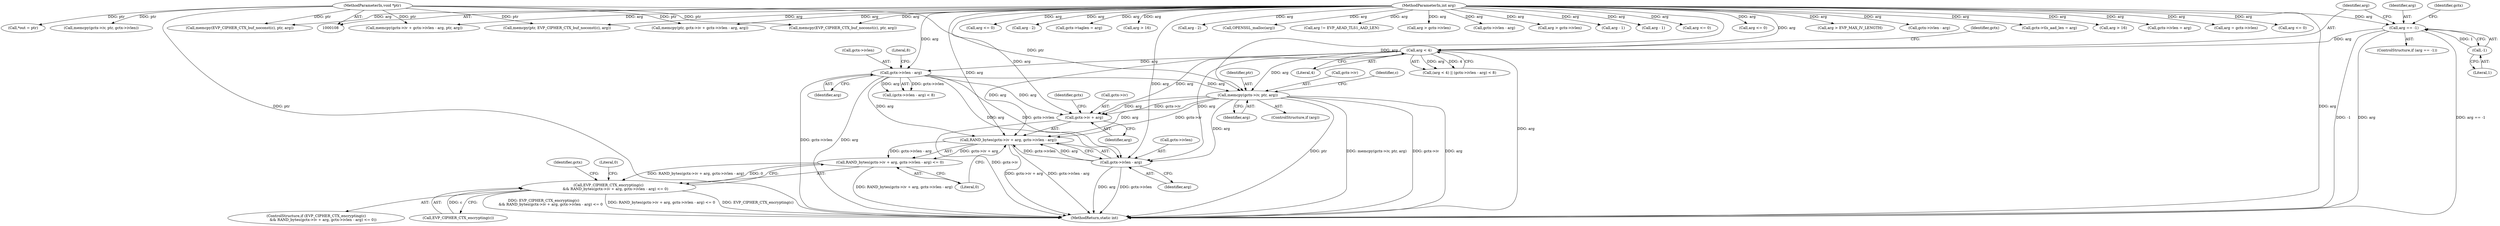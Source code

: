 digraph "0_openssl_00d965474b22b54e4275232bc71ee0c699c5cd21_0@API" {
"1000307" [label="(Call,memcpy(gctx->iv, ptr, arg))"];
"1000112" [label="(MethodParameterIn,void *ptr)"];
"1000293" [label="(Call,arg < 4)"];
"1000271" [label="(Call,arg == -1)"];
"1000111" [label="(MethodParameterIn,int arg)"];
"1000273" [label="(Call,-1)"];
"1000297" [label="(Call,gctx->ivlen - arg)"];
"1000318" [label="(Call,RAND_bytes(gctx->iv + arg, gctx->ivlen - arg))"];
"1000317" [label="(Call,RAND_bytes(gctx->iv + arg, gctx->ivlen - arg) <= 0)"];
"1000314" [label="(Call,EVP_CIPHER_CTX_encrypting(c)\n            && RAND_bytes(gctx->iv + arg, gctx->ivlen - arg) <= 0)"];
"1000319" [label="(Call,gctx->iv + arg)"];
"1000324" [label="(Call,gctx->ivlen - arg)"];
"1000324" [label="(Call,gctx->ivlen - arg)"];
"1000507" [label="(Call,arg - 2)"];
"1000198" [label="(Call,OPENSSL_malloc(arg))"];
"1000459" [label="(Call,arg != EVP_AEAD_TLS1_AAD_LEN)"];
"1000274" [label="(Literal,1)"];
"1000295" [label="(Literal,4)"];
"1000273" [label="(Call,-1)"];
"1000272" [label="(Identifier,arg)"];
"1000370" [label="(Call,arg > gctx->ivlen)"];
"1000111" [label="(MethodParameterIn,int arg)"];
"1000298" [label="(Call,gctx->ivlen)"];
"1000302" [label="(Literal,8)"];
"1000311" [label="(Identifier,ptr)"];
"1000528" [label="(Call,*out = ptr)"];
"1000331" [label="(Literal,0)"];
"1000386" [label="(Call,gctx->ivlen - arg)"];
"1000326" [label="(Identifier,gctx)"];
"1000294" [label="(Identifier,arg)"];
"1000315" [label="(Call,EVP_CIPHER_CTX_encrypting(c))"];
"1000320" [label="(Call,gctx->iv)"];
"1000317" [label="(Call,RAND_bytes(gctx->iv + arg, gctx->ivlen - arg) <= 0)"];
"1000177" [label="(Call,arg > gctx->ivlen)"];
"1000271" [label="(Call,arg == -1)"];
"1000328" [label="(Identifier,arg)"];
"1000490" [label="(Call,arg - 1)"];
"1000297" [label="(Call,gctx->ivlen - arg)"];
"1000517" [label="(Call,arg - 1)"];
"1000229" [label="(Call,memcpy(EVP_CIPHER_CTX_buf_noconst(c), ptr, arg))"];
"1000296" [label="(Call,(gctx->ivlen - arg) < 8)"];
"1000334" [label="(Identifier,gctx)"];
"1000292" [label="(Call,(arg < 4) || (gctx->ivlen - arg) < 8)"];
"1000367" [label="(Call,arg <= 0)"];
"1000314" [label="(Call,EVP_CIPHER_CTX_encrypting(c)\n            && RAND_bytes(gctx->iv + arg, gctx->ivlen - arg) <= 0)"];
"1000299" [label="(Identifier,gctx)"];
"1000464" [label="(Call,memcpy(EVP_CIPHER_CTX_buf_noconst(c), ptr, arg))"];
"1000167" [label="(Call,arg <= 0)"];
"1000329" [label="(Literal,0)"];
"1000262" [label="(Call,memcpy(ptr, EVP_CIPHER_CTX_buf_noconst(c), arg))"];
"1000318" [label="(Call,RAND_bytes(gctx->iv + arg, gctx->ivlen - arg))"];
"1000174" [label="(Call,arg > EVP_MAX_IV_LENGTH)"];
"1000312" [label="(Identifier,arg)"];
"1000270" [label="(ControlStructure,if (arg == -1))"];
"1000427" [label="(Call,memcpy(gctx->iv + gctx->ivlen - arg, ptr, arg))"];
"1000614" [label="(MethodReturn,static int)"];
"1000305" [label="(ControlStructure,if (arg))"];
"1000278" [label="(Identifier,gctx)"];
"1000307" [label="(Call,memcpy(gctx->iv, ptr, arg))"];
"1000432" [label="(Call,gctx->ivlen - arg)"];
"1000469" [label="(Call,gctx->tls_aad_len = arg)"];
"1000222" [label="(Call,arg > 16)"];
"1000323" [label="(Identifier,arg)"];
"1000301" [label="(Identifier,arg)"];
"1000112" [label="(MethodParameterIn,void *ptr)"];
"1000208" [label="(Call,gctx->ivlen = arg)"];
"1000375" [label="(Call,arg = gctx->ivlen)"];
"1000308" [label="(Call,gctx->iv)"];
"1000218" [label="(Call,arg <= 0)"];
"1000313" [label="(ControlStructure,if (EVP_CIPHER_CTX_encrypting(c)\n            && RAND_bytes(gctx->iv + arg, gctx->ivlen - arg) <= 0))"];
"1000325" [label="(Call,gctx->ivlen)"];
"1000316" [label="(Identifier,c)"];
"1000319" [label="(Call,gctx->iv + arg)"];
"1000380" [label="(Call,memcpy(ptr, gctx->iv + gctx->ivlen - arg, arg))"];
"1000244" [label="(Call,arg <= 0)"];
"1000276" [label="(Call,memcpy(gctx->iv, ptr, gctx->ivlen))"];
"1000483" [label="(Call,arg - 2)"];
"1000293" [label="(Call,arg < 4)"];
"1000234" [label="(Call,gctx->taglen = arg)"];
"1000248" [label="(Call,arg > 16)"];
"1000307" -> "1000305"  [label="AST: "];
"1000307" -> "1000312"  [label="CFG: "];
"1000308" -> "1000307"  [label="AST: "];
"1000311" -> "1000307"  [label="AST: "];
"1000312" -> "1000307"  [label="AST: "];
"1000316" -> "1000307"  [label="CFG: "];
"1000307" -> "1000614"  [label="DDG: arg"];
"1000307" -> "1000614"  [label="DDG: ptr"];
"1000307" -> "1000614"  [label="DDG: memcpy(gctx->iv, ptr, arg)"];
"1000307" -> "1000614"  [label="DDG: gctx->iv"];
"1000112" -> "1000307"  [label="DDG: ptr"];
"1000293" -> "1000307"  [label="DDG: arg"];
"1000297" -> "1000307"  [label="DDG: arg"];
"1000111" -> "1000307"  [label="DDG: arg"];
"1000307" -> "1000318"  [label="DDG: gctx->iv"];
"1000307" -> "1000318"  [label="DDG: arg"];
"1000307" -> "1000319"  [label="DDG: gctx->iv"];
"1000307" -> "1000319"  [label="DDG: arg"];
"1000307" -> "1000324"  [label="DDG: arg"];
"1000112" -> "1000108"  [label="AST: "];
"1000112" -> "1000614"  [label="DDG: ptr"];
"1000112" -> "1000229"  [label="DDG: ptr"];
"1000112" -> "1000262"  [label="DDG: ptr"];
"1000112" -> "1000276"  [label="DDG: ptr"];
"1000112" -> "1000380"  [label="DDG: ptr"];
"1000112" -> "1000427"  [label="DDG: ptr"];
"1000112" -> "1000464"  [label="DDG: ptr"];
"1000112" -> "1000528"  [label="DDG: ptr"];
"1000293" -> "1000292"  [label="AST: "];
"1000293" -> "1000295"  [label="CFG: "];
"1000294" -> "1000293"  [label="AST: "];
"1000295" -> "1000293"  [label="AST: "];
"1000299" -> "1000293"  [label="CFG: "];
"1000292" -> "1000293"  [label="CFG: "];
"1000293" -> "1000614"  [label="DDG: arg"];
"1000293" -> "1000292"  [label="DDG: arg"];
"1000293" -> "1000292"  [label="DDG: 4"];
"1000271" -> "1000293"  [label="DDG: arg"];
"1000111" -> "1000293"  [label="DDG: arg"];
"1000293" -> "1000297"  [label="DDG: arg"];
"1000293" -> "1000318"  [label="DDG: arg"];
"1000293" -> "1000319"  [label="DDG: arg"];
"1000293" -> "1000324"  [label="DDG: arg"];
"1000271" -> "1000270"  [label="AST: "];
"1000271" -> "1000273"  [label="CFG: "];
"1000272" -> "1000271"  [label="AST: "];
"1000273" -> "1000271"  [label="AST: "];
"1000278" -> "1000271"  [label="CFG: "];
"1000294" -> "1000271"  [label="CFG: "];
"1000271" -> "1000614"  [label="DDG: -1"];
"1000271" -> "1000614"  [label="DDG: arg"];
"1000271" -> "1000614"  [label="DDG: arg == -1"];
"1000111" -> "1000271"  [label="DDG: arg"];
"1000273" -> "1000271"  [label="DDG: 1"];
"1000111" -> "1000108"  [label="AST: "];
"1000111" -> "1000614"  [label="DDG: arg"];
"1000111" -> "1000167"  [label="DDG: arg"];
"1000111" -> "1000174"  [label="DDG: arg"];
"1000111" -> "1000177"  [label="DDG: arg"];
"1000111" -> "1000198"  [label="DDG: arg"];
"1000111" -> "1000208"  [label="DDG: arg"];
"1000111" -> "1000218"  [label="DDG: arg"];
"1000111" -> "1000222"  [label="DDG: arg"];
"1000111" -> "1000229"  [label="DDG: arg"];
"1000111" -> "1000234"  [label="DDG: arg"];
"1000111" -> "1000244"  [label="DDG: arg"];
"1000111" -> "1000248"  [label="DDG: arg"];
"1000111" -> "1000262"  [label="DDG: arg"];
"1000111" -> "1000297"  [label="DDG: arg"];
"1000111" -> "1000318"  [label="DDG: arg"];
"1000111" -> "1000319"  [label="DDG: arg"];
"1000111" -> "1000324"  [label="DDG: arg"];
"1000111" -> "1000367"  [label="DDG: arg"];
"1000111" -> "1000370"  [label="DDG: arg"];
"1000111" -> "1000375"  [label="DDG: arg"];
"1000111" -> "1000386"  [label="DDG: arg"];
"1000111" -> "1000380"  [label="DDG: arg"];
"1000111" -> "1000432"  [label="DDG: arg"];
"1000111" -> "1000427"  [label="DDG: arg"];
"1000111" -> "1000459"  [label="DDG: arg"];
"1000111" -> "1000464"  [label="DDG: arg"];
"1000111" -> "1000469"  [label="DDG: arg"];
"1000111" -> "1000483"  [label="DDG: arg"];
"1000111" -> "1000490"  [label="DDG: arg"];
"1000111" -> "1000507"  [label="DDG: arg"];
"1000111" -> "1000517"  [label="DDG: arg"];
"1000273" -> "1000274"  [label="CFG: "];
"1000274" -> "1000273"  [label="AST: "];
"1000297" -> "1000296"  [label="AST: "];
"1000297" -> "1000301"  [label="CFG: "];
"1000298" -> "1000297"  [label="AST: "];
"1000301" -> "1000297"  [label="AST: "];
"1000302" -> "1000297"  [label="CFG: "];
"1000297" -> "1000614"  [label="DDG: gctx->ivlen"];
"1000297" -> "1000614"  [label="DDG: arg"];
"1000297" -> "1000296"  [label="DDG: gctx->ivlen"];
"1000297" -> "1000296"  [label="DDG: arg"];
"1000297" -> "1000318"  [label="DDG: arg"];
"1000297" -> "1000319"  [label="DDG: arg"];
"1000297" -> "1000324"  [label="DDG: gctx->ivlen"];
"1000297" -> "1000324"  [label="DDG: arg"];
"1000318" -> "1000317"  [label="AST: "];
"1000318" -> "1000324"  [label="CFG: "];
"1000319" -> "1000318"  [label="AST: "];
"1000324" -> "1000318"  [label="AST: "];
"1000329" -> "1000318"  [label="CFG: "];
"1000318" -> "1000614"  [label="DDG: gctx->iv + arg"];
"1000318" -> "1000614"  [label="DDG: gctx->ivlen - arg"];
"1000318" -> "1000317"  [label="DDG: gctx->iv + arg"];
"1000318" -> "1000317"  [label="DDG: gctx->ivlen - arg"];
"1000324" -> "1000318"  [label="DDG: gctx->ivlen"];
"1000324" -> "1000318"  [label="DDG: arg"];
"1000317" -> "1000314"  [label="AST: "];
"1000317" -> "1000329"  [label="CFG: "];
"1000329" -> "1000317"  [label="AST: "];
"1000314" -> "1000317"  [label="CFG: "];
"1000317" -> "1000614"  [label="DDG: RAND_bytes(gctx->iv + arg, gctx->ivlen - arg)"];
"1000317" -> "1000314"  [label="DDG: RAND_bytes(gctx->iv + arg, gctx->ivlen - arg)"];
"1000317" -> "1000314"  [label="DDG: 0"];
"1000314" -> "1000313"  [label="AST: "];
"1000314" -> "1000315"  [label="CFG: "];
"1000315" -> "1000314"  [label="AST: "];
"1000331" -> "1000314"  [label="CFG: "];
"1000334" -> "1000314"  [label="CFG: "];
"1000314" -> "1000614"  [label="DDG: EVP_CIPHER_CTX_encrypting(c)"];
"1000314" -> "1000614"  [label="DDG: EVP_CIPHER_CTX_encrypting(c)\n            && RAND_bytes(gctx->iv + arg, gctx->ivlen - arg) <= 0"];
"1000314" -> "1000614"  [label="DDG: RAND_bytes(gctx->iv + arg, gctx->ivlen - arg) <= 0"];
"1000315" -> "1000314"  [label="DDG: c"];
"1000319" -> "1000323"  [label="CFG: "];
"1000320" -> "1000319"  [label="AST: "];
"1000323" -> "1000319"  [label="AST: "];
"1000326" -> "1000319"  [label="CFG: "];
"1000319" -> "1000614"  [label="DDG: gctx->iv"];
"1000324" -> "1000328"  [label="CFG: "];
"1000325" -> "1000324"  [label="AST: "];
"1000328" -> "1000324"  [label="AST: "];
"1000324" -> "1000614"  [label="DDG: arg"];
"1000324" -> "1000614"  [label="DDG: gctx->ivlen"];
}
